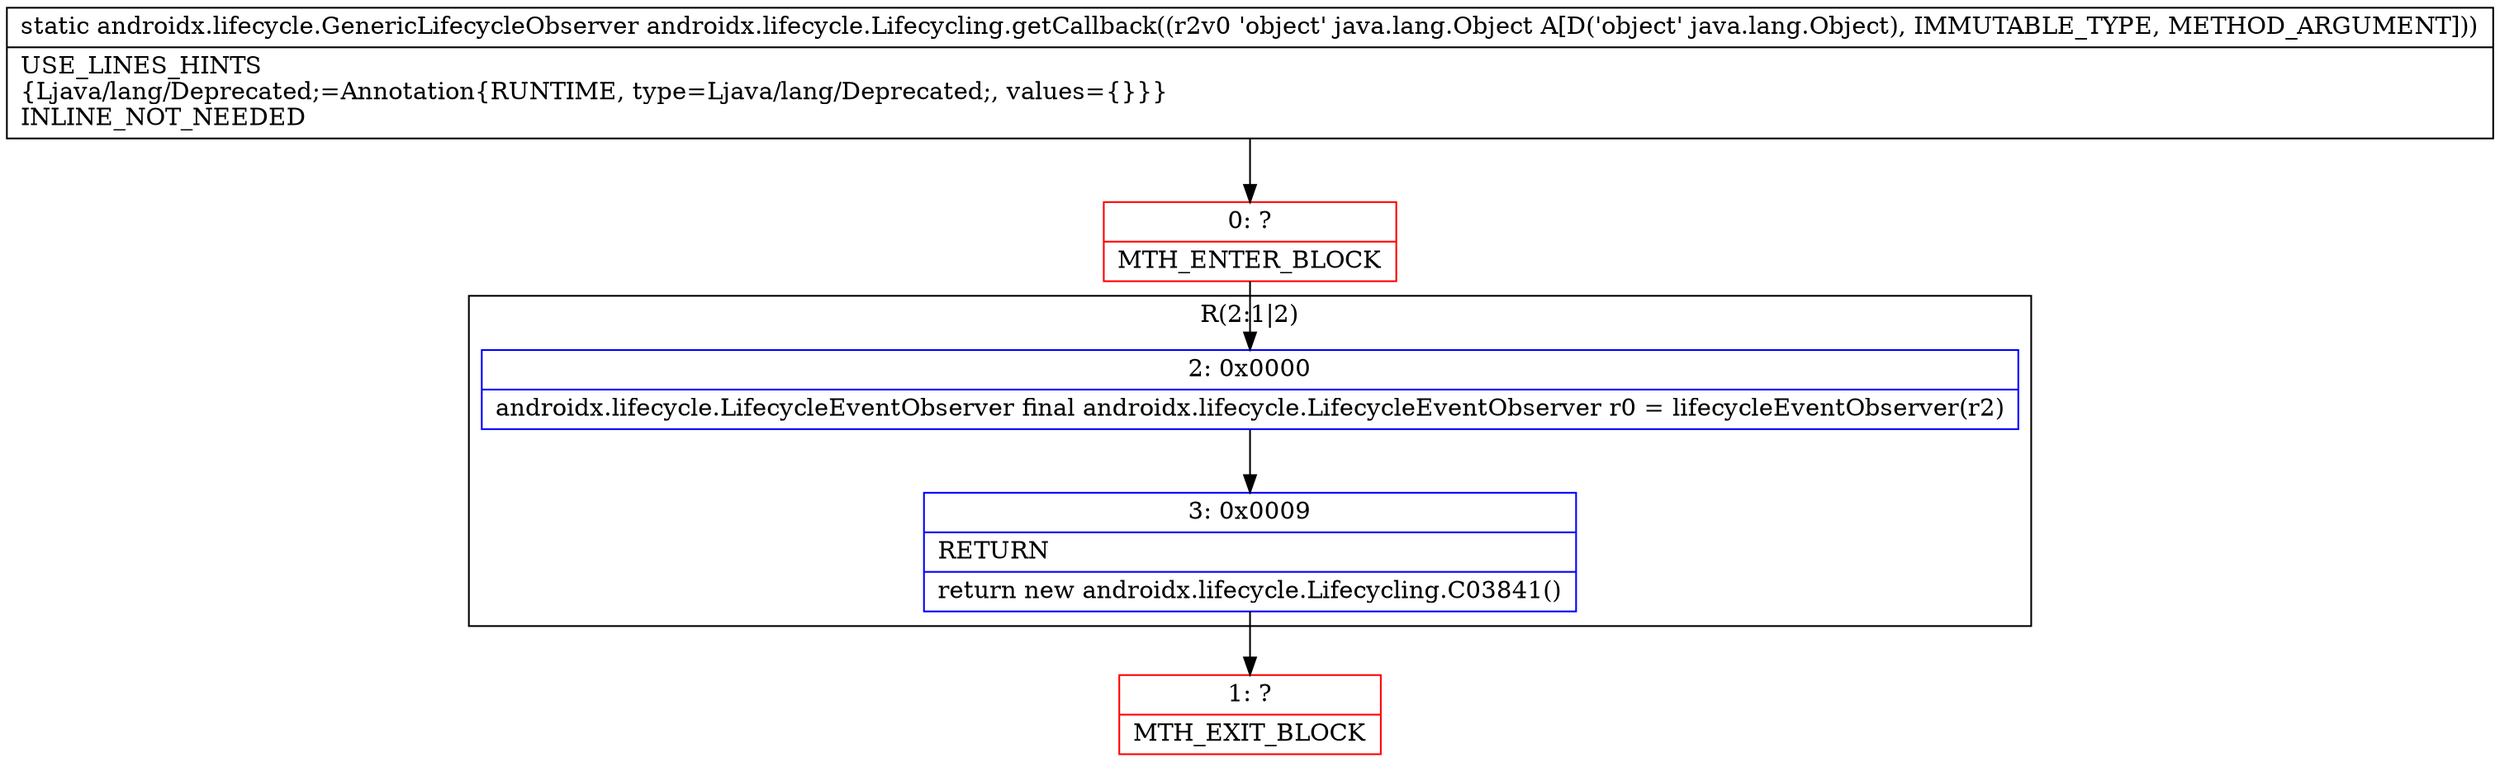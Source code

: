 digraph "CFG forandroidx.lifecycle.Lifecycling.getCallback(Ljava\/lang\/Object;)Landroidx\/lifecycle\/GenericLifecycleObserver;" {
subgraph cluster_Region_177483181 {
label = "R(2:1|2)";
node [shape=record,color=blue];
Node_2 [shape=record,label="{2\:\ 0x0000|androidx.lifecycle.LifecycleEventObserver final androidx.lifecycle.LifecycleEventObserver r0 = lifecycleEventObserver(r2)\l}"];
Node_3 [shape=record,label="{3\:\ 0x0009|RETURN\l|return new androidx.lifecycle.Lifecycling.C03841()\l}"];
}
Node_0 [shape=record,color=red,label="{0\:\ ?|MTH_ENTER_BLOCK\l}"];
Node_1 [shape=record,color=red,label="{1\:\ ?|MTH_EXIT_BLOCK\l}"];
MethodNode[shape=record,label="{static androidx.lifecycle.GenericLifecycleObserver androidx.lifecycle.Lifecycling.getCallback((r2v0 'object' java.lang.Object A[D('object' java.lang.Object), IMMUTABLE_TYPE, METHOD_ARGUMENT]))  | USE_LINES_HINTS\l\{Ljava\/lang\/Deprecated;=Annotation\{RUNTIME, type=Ljava\/lang\/Deprecated;, values=\{\}\}\}\lINLINE_NOT_NEEDED\l}"];
MethodNode -> Node_0;Node_2 -> Node_3;
Node_3 -> Node_1;
Node_0 -> Node_2;
}

